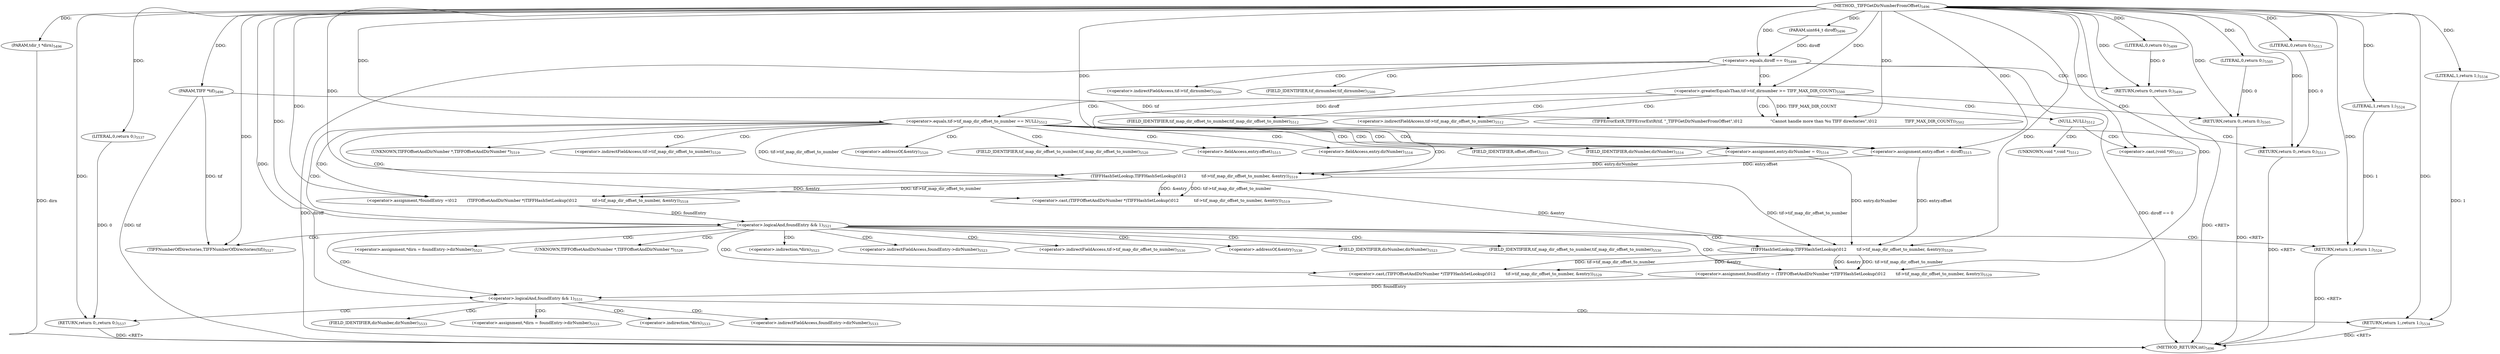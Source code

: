 digraph "_TIFFGetDirNumberFromOffset" {  
"92093" [label = <(METHOD,_TIFFGetDirNumberFromOffset)<SUB>5496</SUB>> ]
"92194" [label = <(METHOD_RETURN,int)<SUB>5496</SUB>> ]
"92094" [label = <(PARAM,TIFF *tif)<SUB>5496</SUB>> ]
"92095" [label = <(PARAM,uint64_t diroff)<SUB>5496</SUB>> ]
"92096" [label = <(PARAM,tdir_t *dirn)<SUB>5496</SUB>> ]
"92133" [label = <(&lt;operator&gt;.assignment,entry.offset = diroff)<SUB>5515</SUB>> ]
"92138" [label = <(&lt;operator&gt;.assignment,entry.dirNumber = 0)<SUB>5516</SUB>> ]
"92144" [label = <(&lt;operator&gt;.assignment,*foundEntry =\012        (TIFFOffsetAndDirNumber *)TIFFHashSetLookup(\012            tif-&gt;tif_map_dir_offset_to_number, &amp;entry))<SUB>5518</SUB>> ]
"92167" [label = <(TIFFNumberOfDirectories,TIFFNumberOfDirectories(tif))<SUB>5527</SUB>> ]
"92169" [label = <(&lt;operator&gt;.assignment,foundEntry = (TIFFOffsetAndDirNumber *)TIFFHashSetLookup(\012        tif-&gt;tif_map_dir_offset_to_number, &amp;entry))<SUB>5529</SUB>> ]
"92192" [label = <(RETURN,return 0;,return 0;)<SUB>5537</SUB>> ]
"92099" [label = <(&lt;operator&gt;.equals,diroff == 0)<SUB>5498</SUB>> ]
"92106" [label = <(&lt;operator&gt;.greaterEqualsThan,tif-&gt;tif_dirnumber &gt;= TIFF_MAX_DIR_COUNT)<SUB>5500</SUB>> ]
"92120" [label = <(&lt;operator&gt;.equals,tif-&gt;tif_map_dir_offset_to_number == NULL)<SUB>5512</SUB>> ]
"92155" [label = <(&lt;operator&gt;.logicalAnd,foundEntry &amp;&amp; 1)<SUB>5521</SUB>> ]
"92180" [label = <(&lt;operator&gt;.logicalAnd,foundEntry &amp;&amp; 1)<SUB>5531</SUB>> ]
"92193" [label = <(LITERAL,0,return 0;)<SUB>5537</SUB>> ]
"92103" [label = <(RETURN,return 0;,return 0;)<SUB>5499</SUB>> ]
"92112" [label = <(TIFFErrorExtR,TIFFErrorExtR(tif, &quot;_TIFFGetDirNumberFromOffset&quot;,\012                      &quot;Cannot handle more than %u TIFF directories&quot;,\012                      TIFF_MAX_DIR_COUNT))<SUB>5502</SUB>> ]
"92117" [label = <(RETURN,return 0;,return 0;)<SUB>5505</SUB>> ]
"92130" [label = <(RETURN,return 0;,return 0;)<SUB>5513</SUB>> ]
"92146" [label = <(&lt;operator&gt;.cast,(TIFFOffsetAndDirNumber *)TIFFHashSetLookup(\012            tif-&gt;tif_map_dir_offset_to_number, &amp;entry))<SUB>5519</SUB>> ]
"92159" [label = <(&lt;operator&gt;.assignment,*dirn = foundEntry-&gt;dirNumber)<SUB>5523</SUB>> ]
"92165" [label = <(RETURN,return 1;,return 1;)<SUB>5524</SUB>> ]
"92171" [label = <(&lt;operator&gt;.cast,(TIFFOffsetAndDirNumber *)TIFFHashSetLookup(\012        tif-&gt;tif_map_dir_offset_to_number, &amp;entry))<SUB>5529</SUB>> ]
"92184" [label = <(&lt;operator&gt;.assignment,*dirn = foundEntry-&gt;dirNumber)<SUB>5533</SUB>> ]
"92190" [label = <(RETURN,return 1;,return 1;)<SUB>5534</SUB>> ]
"92104" [label = <(LITERAL,0,return 0;)<SUB>5499</SUB>> ]
"92118" [label = <(LITERAL,0,return 0;)<SUB>5505</SUB>> ]
"92131" [label = <(LITERAL,0,return 0;)<SUB>5513</SUB>> ]
"92148" [label = <(TIFFHashSetLookup,TIFFHashSetLookup(\012            tif-&gt;tif_map_dir_offset_to_number, &amp;entry))<SUB>5519</SUB>> ]
"92166" [label = <(LITERAL,1,return 1;)<SUB>5524</SUB>> ]
"92173" [label = <(TIFFHashSetLookup,TIFFHashSetLookup(\012        tif-&gt;tif_map_dir_offset_to_number, &amp;entry))<SUB>5529</SUB>> ]
"92191" [label = <(LITERAL,1,return 1;)<SUB>5534</SUB>> ]
"92126" [label = <(&lt;operator&gt;.cast,(void *)0)<SUB>5512</SUB>> ]
"92134" [label = <(&lt;operator&gt;.fieldAccess,entry.offset)<SUB>5515</SUB>> ]
"92139" [label = <(&lt;operator&gt;.fieldAccess,entry.dirNumber)<SUB>5516</SUB>> ]
"92107" [label = <(&lt;operator&gt;.indirectFieldAccess,tif-&gt;tif_dirnumber)<SUB>5500</SUB>> ]
"92121" [label = <(&lt;operator&gt;.indirectFieldAccess,tif-&gt;tif_map_dir_offset_to_number)<SUB>5512</SUB>> ]
"92124" [label = <(NULL,NULL)<SUB>5512</SUB>> ]
"92136" [label = <(FIELD_IDENTIFIER,offset,offset)<SUB>5515</SUB>> ]
"92141" [label = <(FIELD_IDENTIFIER,dirNumber,dirNumber)<SUB>5516</SUB>> ]
"92147" [label = <(UNKNOWN,TIFFOffsetAndDirNumber *,TIFFOffsetAndDirNumber *)<SUB>5519</SUB>> ]
"92172" [label = <(UNKNOWN,TIFFOffsetAndDirNumber *,TIFFOffsetAndDirNumber *)<SUB>5529</SUB>> ]
"92109" [label = <(FIELD_IDENTIFIER,tif_dirnumber,tif_dirnumber)<SUB>5500</SUB>> ]
"92123" [label = <(FIELD_IDENTIFIER,tif_map_dir_offset_to_number,tif_map_dir_offset_to_number)<SUB>5512</SUB>> ]
"92149" [label = <(&lt;operator&gt;.indirectFieldAccess,tif-&gt;tif_map_dir_offset_to_number)<SUB>5520</SUB>> ]
"92152" [label = <(&lt;operator&gt;.addressOf,&amp;entry)<SUB>5520</SUB>> ]
"92160" [label = <(&lt;operator&gt;.indirection,*dirn)<SUB>5523</SUB>> ]
"92162" [label = <(&lt;operator&gt;.indirectFieldAccess,foundEntry-&gt;dirNumber)<SUB>5523</SUB>> ]
"92174" [label = <(&lt;operator&gt;.indirectFieldAccess,tif-&gt;tif_map_dir_offset_to_number)<SUB>5530</SUB>> ]
"92177" [label = <(&lt;operator&gt;.addressOf,&amp;entry)<SUB>5530</SUB>> ]
"92185" [label = <(&lt;operator&gt;.indirection,*dirn)<SUB>5533</SUB>> ]
"92187" [label = <(&lt;operator&gt;.indirectFieldAccess,foundEntry-&gt;dirNumber)<SUB>5533</SUB>> ]
"92151" [label = <(FIELD_IDENTIFIER,tif_map_dir_offset_to_number,tif_map_dir_offset_to_number)<SUB>5520</SUB>> ]
"92164" [label = <(FIELD_IDENTIFIER,dirNumber,dirNumber)<SUB>5523</SUB>> ]
"92176" [label = <(FIELD_IDENTIFIER,tif_map_dir_offset_to_number,tif_map_dir_offset_to_number)<SUB>5530</SUB>> ]
"92189" [label = <(FIELD_IDENTIFIER,dirNumber,dirNumber)<SUB>5533</SUB>> ]
"92127" [label = <(UNKNOWN,void *,void *)<SUB>5512</SUB>> ]
  "92103" -> "92194"  [ label = "DDG: &lt;RET&gt;"] 
  "92190" -> "92194"  [ label = "DDG: &lt;RET&gt;"] 
  "92165" -> "92194"  [ label = "DDG: &lt;RET&gt;"] 
  "92130" -> "92194"  [ label = "DDG: &lt;RET&gt;"] 
  "92192" -> "92194"  [ label = "DDG: &lt;RET&gt;"] 
  "92117" -> "92194"  [ label = "DDG: &lt;RET&gt;"] 
  "92094" -> "92194"  [ label = "DDG: tif"] 
  "92096" -> "92194"  [ label = "DDG: dirn"] 
  "92099" -> "92194"  [ label = "DDG: diroff"] 
  "92099" -> "92194"  [ label = "DDG: diroff == 0"] 
  "92093" -> "92094"  [ label = "DDG: "] 
  "92093" -> "92095"  [ label = "DDG: "] 
  "92093" -> "92096"  [ label = "DDG: "] 
  "92099" -> "92133"  [ label = "DDG: diroff"] 
  "92093" -> "92133"  [ label = "DDG: "] 
  "92093" -> "92138"  [ label = "DDG: "] 
  "92148" -> "92144"  [ label = "DDG: tif-&gt;tif_map_dir_offset_to_number"] 
  "92148" -> "92144"  [ label = "DDG: &amp;entry"] 
  "92173" -> "92169"  [ label = "DDG: tif-&gt;tif_map_dir_offset_to_number"] 
  "92173" -> "92169"  [ label = "DDG: &amp;entry"] 
  "92193" -> "92192"  [ label = "DDG: 0"] 
  "92093" -> "92192"  [ label = "DDG: "] 
  "92093" -> "92144"  [ label = "DDG: "] 
  "92094" -> "92167"  [ label = "DDG: tif"] 
  "92093" -> "92167"  [ label = "DDG: "] 
  "92093" -> "92169"  [ label = "DDG: "] 
  "92093" -> "92193"  [ label = "DDG: "] 
  "92095" -> "92099"  [ label = "DDG: diroff"] 
  "92093" -> "92099"  [ label = "DDG: "] 
  "92104" -> "92103"  [ label = "DDG: 0"] 
  "92093" -> "92103"  [ label = "DDG: "] 
  "92093" -> "92106"  [ label = "DDG: "] 
  "92118" -> "92117"  [ label = "DDG: 0"] 
  "92093" -> "92117"  [ label = "DDG: "] 
  "92093" -> "92120"  [ label = "DDG: "] 
  "92131" -> "92130"  [ label = "DDG: 0"] 
  "92093" -> "92130"  [ label = "DDG: "] 
  "92148" -> "92146"  [ label = "DDG: tif-&gt;tif_map_dir_offset_to_number"] 
  "92148" -> "92146"  [ label = "DDG: &amp;entry"] 
  "92144" -> "92155"  [ label = "DDG: foundEntry"] 
  "92093" -> "92155"  [ label = "DDG: "] 
  "92166" -> "92165"  [ label = "DDG: 1"] 
  "92093" -> "92165"  [ label = "DDG: "] 
  "92173" -> "92171"  [ label = "DDG: tif-&gt;tif_map_dir_offset_to_number"] 
  "92173" -> "92171"  [ label = "DDG: &amp;entry"] 
  "92169" -> "92180"  [ label = "DDG: foundEntry"] 
  "92093" -> "92180"  [ label = "DDG: "] 
  "92191" -> "92190"  [ label = "DDG: 1"] 
  "92093" -> "92190"  [ label = "DDG: "] 
  "92093" -> "92104"  [ label = "DDG: "] 
  "92094" -> "92112"  [ label = "DDG: tif"] 
  "92093" -> "92112"  [ label = "DDG: "] 
  "92106" -> "92112"  [ label = "DDG: TIFF_MAX_DIR_COUNT"] 
  "92093" -> "92118"  [ label = "DDG: "] 
  "92093" -> "92131"  [ label = "DDG: "] 
  "92120" -> "92148"  [ label = "DDG: tif-&gt;tif_map_dir_offset_to_number"] 
  "92133" -> "92148"  [ label = "DDG: entry.offset"] 
  "92138" -> "92148"  [ label = "DDG: entry.dirNumber"] 
  "92093" -> "92148"  [ label = "DDG: "] 
  "92093" -> "92166"  [ label = "DDG: "] 
  "92148" -> "92173"  [ label = "DDG: tif-&gt;tif_map_dir_offset_to_number"] 
  "92148" -> "92173"  [ label = "DDG: &amp;entry"] 
  "92133" -> "92173"  [ label = "DDG: entry.offset"] 
  "92138" -> "92173"  [ label = "DDG: entry.dirNumber"] 
  "92093" -> "92173"  [ label = "DDG: "] 
  "92093" -> "92191"  [ label = "DDG: "] 
  "92093" -> "92126"  [ label = "DDG: "] 
  "92099" -> "92107"  [ label = "CDG: "] 
  "92099" -> "92106"  [ label = "CDG: "] 
  "92099" -> "92109"  [ label = "CDG: "] 
  "92099" -> "92103"  [ label = "CDG: "] 
  "92106" -> "92112"  [ label = "CDG: "] 
  "92106" -> "92120"  [ label = "CDG: "] 
  "92106" -> "92124"  [ label = "CDG: "] 
  "92106" -> "92123"  [ label = "CDG: "] 
  "92106" -> "92121"  [ label = "CDG: "] 
  "92106" -> "92117"  [ label = "CDG: "] 
  "92120" -> "92146"  [ label = "CDG: "] 
  "92120" -> "92144"  [ label = "CDG: "] 
  "92120" -> "92152"  [ label = "CDG: "] 
  "92120" -> "92139"  [ label = "CDG: "] 
  "92120" -> "92148"  [ label = "CDG: "] 
  "92120" -> "92130"  [ label = "CDG: "] 
  "92120" -> "92147"  [ label = "CDG: "] 
  "92120" -> "92149"  [ label = "CDG: "] 
  "92120" -> "92134"  [ label = "CDG: "] 
  "92120" -> "92141"  [ label = "CDG: "] 
  "92120" -> "92133"  [ label = "CDG: "] 
  "92120" -> "92138"  [ label = "CDG: "] 
  "92120" -> "92151"  [ label = "CDG: "] 
  "92120" -> "92155"  [ label = "CDG: "] 
  "92120" -> "92136"  [ label = "CDG: "] 
  "92155" -> "92173"  [ label = "CDG: "] 
  "92155" -> "92172"  [ label = "CDG: "] 
  "92155" -> "92164"  [ label = "CDG: "] 
  "92155" -> "92174"  [ label = "CDG: "] 
  "92155" -> "92159"  [ label = "CDG: "] 
  "92155" -> "92167"  [ label = "CDG: "] 
  "92155" -> "92171"  [ label = "CDG: "] 
  "92155" -> "92176"  [ label = "CDG: "] 
  "92155" -> "92165"  [ label = "CDG: "] 
  "92155" -> "92162"  [ label = "CDG: "] 
  "92155" -> "92169"  [ label = "CDG: "] 
  "92155" -> "92160"  [ label = "CDG: "] 
  "92155" -> "92180"  [ label = "CDG: "] 
  "92155" -> "92177"  [ label = "CDG: "] 
  "92180" -> "92189"  [ label = "CDG: "] 
  "92180" -> "92190"  [ label = "CDG: "] 
  "92180" -> "92192"  [ label = "CDG: "] 
  "92180" -> "92187"  [ label = "CDG: "] 
  "92180" -> "92184"  [ label = "CDG: "] 
  "92180" -> "92185"  [ label = "CDG: "] 
  "92124" -> "92127"  [ label = "CDG: "] 
  "92124" -> "92126"  [ label = "CDG: "] 
}
